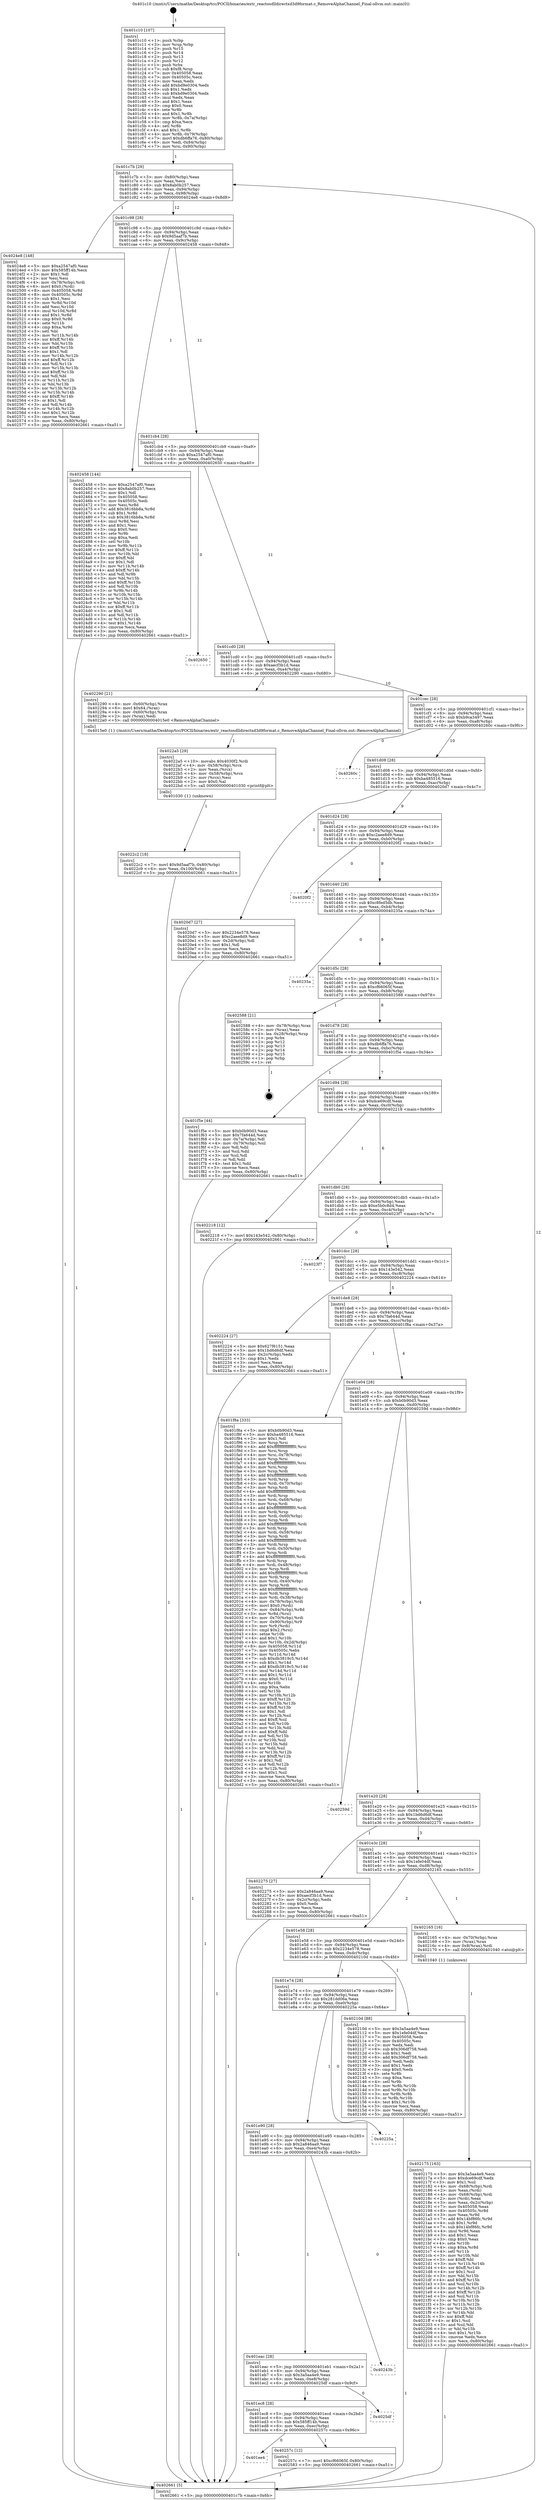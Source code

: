 digraph "0x401c10" {
  label = "0x401c10 (/mnt/c/Users/mathe/Desktop/tcc/POCII/binaries/extr_reactosdlldirectxd3d9format.c_RemoveAlphaChannel_Final-ollvm.out::main(0))"
  labelloc = "t"
  node[shape=record]

  Entry [label="",width=0.3,height=0.3,shape=circle,fillcolor=black,style=filled]
  "0x401c7b" [label="{
     0x401c7b [29]\l
     | [instrs]\l
     &nbsp;&nbsp;0x401c7b \<+3\>: mov -0x80(%rbp),%eax\l
     &nbsp;&nbsp;0x401c7e \<+2\>: mov %eax,%ecx\l
     &nbsp;&nbsp;0x401c80 \<+6\>: sub $0x8ab0b257,%ecx\l
     &nbsp;&nbsp;0x401c86 \<+6\>: mov %eax,-0x94(%rbp)\l
     &nbsp;&nbsp;0x401c8c \<+6\>: mov %ecx,-0x98(%rbp)\l
     &nbsp;&nbsp;0x401c92 \<+6\>: je 00000000004024e8 \<main+0x8d8\>\l
  }"]
  "0x4024e8" [label="{
     0x4024e8 [148]\l
     | [instrs]\l
     &nbsp;&nbsp;0x4024e8 \<+5\>: mov $0xa2547af0,%eax\l
     &nbsp;&nbsp;0x4024ed \<+5\>: mov $0x585ff14b,%ecx\l
     &nbsp;&nbsp;0x4024f2 \<+2\>: mov $0x1,%dl\l
     &nbsp;&nbsp;0x4024f4 \<+2\>: xor %esi,%esi\l
     &nbsp;&nbsp;0x4024f6 \<+4\>: mov -0x78(%rbp),%rdi\l
     &nbsp;&nbsp;0x4024fa \<+6\>: movl $0x0,(%rdi)\l
     &nbsp;&nbsp;0x402500 \<+8\>: mov 0x405058,%r8d\l
     &nbsp;&nbsp;0x402508 \<+8\>: mov 0x40505c,%r9d\l
     &nbsp;&nbsp;0x402510 \<+3\>: sub $0x1,%esi\l
     &nbsp;&nbsp;0x402513 \<+3\>: mov %r8d,%r10d\l
     &nbsp;&nbsp;0x402516 \<+3\>: add %esi,%r10d\l
     &nbsp;&nbsp;0x402519 \<+4\>: imul %r10d,%r8d\l
     &nbsp;&nbsp;0x40251d \<+4\>: and $0x1,%r8d\l
     &nbsp;&nbsp;0x402521 \<+4\>: cmp $0x0,%r8d\l
     &nbsp;&nbsp;0x402525 \<+4\>: sete %r11b\l
     &nbsp;&nbsp;0x402529 \<+4\>: cmp $0xa,%r9d\l
     &nbsp;&nbsp;0x40252d \<+3\>: setl %bl\l
     &nbsp;&nbsp;0x402530 \<+3\>: mov %r11b,%r14b\l
     &nbsp;&nbsp;0x402533 \<+4\>: xor $0xff,%r14b\l
     &nbsp;&nbsp;0x402537 \<+3\>: mov %bl,%r15b\l
     &nbsp;&nbsp;0x40253a \<+4\>: xor $0xff,%r15b\l
     &nbsp;&nbsp;0x40253e \<+3\>: xor $0x1,%dl\l
     &nbsp;&nbsp;0x402541 \<+3\>: mov %r14b,%r12b\l
     &nbsp;&nbsp;0x402544 \<+4\>: and $0xff,%r12b\l
     &nbsp;&nbsp;0x402548 \<+3\>: and %dl,%r11b\l
     &nbsp;&nbsp;0x40254b \<+3\>: mov %r15b,%r13b\l
     &nbsp;&nbsp;0x40254e \<+4\>: and $0xff,%r13b\l
     &nbsp;&nbsp;0x402552 \<+2\>: and %dl,%bl\l
     &nbsp;&nbsp;0x402554 \<+3\>: or %r11b,%r12b\l
     &nbsp;&nbsp;0x402557 \<+3\>: or %bl,%r13b\l
     &nbsp;&nbsp;0x40255a \<+3\>: xor %r13b,%r12b\l
     &nbsp;&nbsp;0x40255d \<+3\>: or %r15b,%r14b\l
     &nbsp;&nbsp;0x402560 \<+4\>: xor $0xff,%r14b\l
     &nbsp;&nbsp;0x402564 \<+3\>: or $0x1,%dl\l
     &nbsp;&nbsp;0x402567 \<+3\>: and %dl,%r14b\l
     &nbsp;&nbsp;0x40256a \<+3\>: or %r14b,%r12b\l
     &nbsp;&nbsp;0x40256d \<+4\>: test $0x1,%r12b\l
     &nbsp;&nbsp;0x402571 \<+3\>: cmovne %ecx,%eax\l
     &nbsp;&nbsp;0x402574 \<+3\>: mov %eax,-0x80(%rbp)\l
     &nbsp;&nbsp;0x402577 \<+5\>: jmp 0000000000402661 \<main+0xa51\>\l
  }"]
  "0x401c98" [label="{
     0x401c98 [28]\l
     | [instrs]\l
     &nbsp;&nbsp;0x401c98 \<+5\>: jmp 0000000000401c9d \<main+0x8d\>\l
     &nbsp;&nbsp;0x401c9d \<+6\>: mov -0x94(%rbp),%eax\l
     &nbsp;&nbsp;0x401ca3 \<+5\>: sub $0x9d5aaf7b,%eax\l
     &nbsp;&nbsp;0x401ca8 \<+6\>: mov %eax,-0x9c(%rbp)\l
     &nbsp;&nbsp;0x401cae \<+6\>: je 0000000000402458 \<main+0x848\>\l
  }"]
  Exit [label="",width=0.3,height=0.3,shape=circle,fillcolor=black,style=filled,peripheries=2]
  "0x402458" [label="{
     0x402458 [144]\l
     | [instrs]\l
     &nbsp;&nbsp;0x402458 \<+5\>: mov $0xa2547af0,%eax\l
     &nbsp;&nbsp;0x40245d \<+5\>: mov $0x8ab0b257,%ecx\l
     &nbsp;&nbsp;0x402462 \<+2\>: mov $0x1,%dl\l
     &nbsp;&nbsp;0x402464 \<+7\>: mov 0x405058,%esi\l
     &nbsp;&nbsp;0x40246b \<+7\>: mov 0x40505c,%edi\l
     &nbsp;&nbsp;0x402472 \<+3\>: mov %esi,%r8d\l
     &nbsp;&nbsp;0x402475 \<+7\>: add $0x3816bb8a,%r8d\l
     &nbsp;&nbsp;0x40247c \<+4\>: sub $0x1,%r8d\l
     &nbsp;&nbsp;0x402480 \<+7\>: sub $0x3816bb8a,%r8d\l
     &nbsp;&nbsp;0x402487 \<+4\>: imul %r8d,%esi\l
     &nbsp;&nbsp;0x40248b \<+3\>: and $0x1,%esi\l
     &nbsp;&nbsp;0x40248e \<+3\>: cmp $0x0,%esi\l
     &nbsp;&nbsp;0x402491 \<+4\>: sete %r9b\l
     &nbsp;&nbsp;0x402495 \<+3\>: cmp $0xa,%edi\l
     &nbsp;&nbsp;0x402498 \<+4\>: setl %r10b\l
     &nbsp;&nbsp;0x40249c \<+3\>: mov %r9b,%r11b\l
     &nbsp;&nbsp;0x40249f \<+4\>: xor $0xff,%r11b\l
     &nbsp;&nbsp;0x4024a3 \<+3\>: mov %r10b,%bl\l
     &nbsp;&nbsp;0x4024a6 \<+3\>: xor $0xff,%bl\l
     &nbsp;&nbsp;0x4024a9 \<+3\>: xor $0x1,%dl\l
     &nbsp;&nbsp;0x4024ac \<+3\>: mov %r11b,%r14b\l
     &nbsp;&nbsp;0x4024af \<+4\>: and $0xff,%r14b\l
     &nbsp;&nbsp;0x4024b3 \<+3\>: and %dl,%r9b\l
     &nbsp;&nbsp;0x4024b6 \<+3\>: mov %bl,%r15b\l
     &nbsp;&nbsp;0x4024b9 \<+4\>: and $0xff,%r15b\l
     &nbsp;&nbsp;0x4024bd \<+3\>: and %dl,%r10b\l
     &nbsp;&nbsp;0x4024c0 \<+3\>: or %r9b,%r14b\l
     &nbsp;&nbsp;0x4024c3 \<+3\>: or %r10b,%r15b\l
     &nbsp;&nbsp;0x4024c6 \<+3\>: xor %r15b,%r14b\l
     &nbsp;&nbsp;0x4024c9 \<+3\>: or %bl,%r11b\l
     &nbsp;&nbsp;0x4024cc \<+4\>: xor $0xff,%r11b\l
     &nbsp;&nbsp;0x4024d0 \<+3\>: or $0x1,%dl\l
     &nbsp;&nbsp;0x4024d3 \<+3\>: and %dl,%r11b\l
     &nbsp;&nbsp;0x4024d6 \<+3\>: or %r11b,%r14b\l
     &nbsp;&nbsp;0x4024d9 \<+4\>: test $0x1,%r14b\l
     &nbsp;&nbsp;0x4024dd \<+3\>: cmovne %ecx,%eax\l
     &nbsp;&nbsp;0x4024e0 \<+3\>: mov %eax,-0x80(%rbp)\l
     &nbsp;&nbsp;0x4024e3 \<+5\>: jmp 0000000000402661 \<main+0xa51\>\l
  }"]
  "0x401cb4" [label="{
     0x401cb4 [28]\l
     | [instrs]\l
     &nbsp;&nbsp;0x401cb4 \<+5\>: jmp 0000000000401cb9 \<main+0xa9\>\l
     &nbsp;&nbsp;0x401cb9 \<+6\>: mov -0x94(%rbp),%eax\l
     &nbsp;&nbsp;0x401cbf \<+5\>: sub $0xa2547af0,%eax\l
     &nbsp;&nbsp;0x401cc4 \<+6\>: mov %eax,-0xa0(%rbp)\l
     &nbsp;&nbsp;0x401cca \<+6\>: je 0000000000402650 \<main+0xa40\>\l
  }"]
  "0x401ee4" [label="{
     0x401ee4\l
  }", style=dashed]
  "0x402650" [label="{
     0x402650\l
  }", style=dashed]
  "0x401cd0" [label="{
     0x401cd0 [28]\l
     | [instrs]\l
     &nbsp;&nbsp;0x401cd0 \<+5\>: jmp 0000000000401cd5 \<main+0xc5\>\l
     &nbsp;&nbsp;0x401cd5 \<+6\>: mov -0x94(%rbp),%eax\l
     &nbsp;&nbsp;0x401cdb \<+5\>: sub $0xaecf3b1d,%eax\l
     &nbsp;&nbsp;0x401ce0 \<+6\>: mov %eax,-0xa4(%rbp)\l
     &nbsp;&nbsp;0x401ce6 \<+6\>: je 0000000000402290 \<main+0x680\>\l
  }"]
  "0x40257c" [label="{
     0x40257c [12]\l
     | [instrs]\l
     &nbsp;&nbsp;0x40257c \<+7\>: movl $0xcf66065f,-0x80(%rbp)\l
     &nbsp;&nbsp;0x402583 \<+5\>: jmp 0000000000402661 \<main+0xa51\>\l
  }"]
  "0x402290" [label="{
     0x402290 [21]\l
     | [instrs]\l
     &nbsp;&nbsp;0x402290 \<+4\>: mov -0x60(%rbp),%rax\l
     &nbsp;&nbsp;0x402294 \<+6\>: movl $0x64,(%rax)\l
     &nbsp;&nbsp;0x40229a \<+4\>: mov -0x60(%rbp),%rax\l
     &nbsp;&nbsp;0x40229e \<+2\>: mov (%rax),%edi\l
     &nbsp;&nbsp;0x4022a0 \<+5\>: call 00000000004015e0 \<RemoveAlphaChannel\>\l
     | [calls]\l
     &nbsp;&nbsp;0x4015e0 \{1\} (/mnt/c/Users/mathe/Desktop/tcc/POCII/binaries/extr_reactosdlldirectxd3d9format.c_RemoveAlphaChannel_Final-ollvm.out::RemoveAlphaChannel)\l
  }"]
  "0x401cec" [label="{
     0x401cec [28]\l
     | [instrs]\l
     &nbsp;&nbsp;0x401cec \<+5\>: jmp 0000000000401cf1 \<main+0xe1\>\l
     &nbsp;&nbsp;0x401cf1 \<+6\>: mov -0x94(%rbp),%eax\l
     &nbsp;&nbsp;0x401cf7 \<+5\>: sub $0xb9ca3497,%eax\l
     &nbsp;&nbsp;0x401cfc \<+6\>: mov %eax,-0xa8(%rbp)\l
     &nbsp;&nbsp;0x401d02 \<+6\>: je 000000000040260c \<main+0x9fc\>\l
  }"]
  "0x401ec8" [label="{
     0x401ec8 [28]\l
     | [instrs]\l
     &nbsp;&nbsp;0x401ec8 \<+5\>: jmp 0000000000401ecd \<main+0x2bd\>\l
     &nbsp;&nbsp;0x401ecd \<+6\>: mov -0x94(%rbp),%eax\l
     &nbsp;&nbsp;0x401ed3 \<+5\>: sub $0x585ff14b,%eax\l
     &nbsp;&nbsp;0x401ed8 \<+6\>: mov %eax,-0xec(%rbp)\l
     &nbsp;&nbsp;0x401ede \<+6\>: je 000000000040257c \<main+0x96c\>\l
  }"]
  "0x40260c" [label="{
     0x40260c\l
  }", style=dashed]
  "0x401d08" [label="{
     0x401d08 [28]\l
     | [instrs]\l
     &nbsp;&nbsp;0x401d08 \<+5\>: jmp 0000000000401d0d \<main+0xfd\>\l
     &nbsp;&nbsp;0x401d0d \<+6\>: mov -0x94(%rbp),%eax\l
     &nbsp;&nbsp;0x401d13 \<+5\>: sub $0xba485516,%eax\l
     &nbsp;&nbsp;0x401d18 \<+6\>: mov %eax,-0xac(%rbp)\l
     &nbsp;&nbsp;0x401d1e \<+6\>: je 00000000004020d7 \<main+0x4c7\>\l
  }"]
  "0x4025df" [label="{
     0x4025df\l
  }", style=dashed]
  "0x4020d7" [label="{
     0x4020d7 [27]\l
     | [instrs]\l
     &nbsp;&nbsp;0x4020d7 \<+5\>: mov $0x2234e578,%eax\l
     &nbsp;&nbsp;0x4020dc \<+5\>: mov $0xc2aee8d9,%ecx\l
     &nbsp;&nbsp;0x4020e1 \<+3\>: mov -0x2d(%rbp),%dl\l
     &nbsp;&nbsp;0x4020e4 \<+3\>: test $0x1,%dl\l
     &nbsp;&nbsp;0x4020e7 \<+3\>: cmovne %ecx,%eax\l
     &nbsp;&nbsp;0x4020ea \<+3\>: mov %eax,-0x80(%rbp)\l
     &nbsp;&nbsp;0x4020ed \<+5\>: jmp 0000000000402661 \<main+0xa51\>\l
  }"]
  "0x401d24" [label="{
     0x401d24 [28]\l
     | [instrs]\l
     &nbsp;&nbsp;0x401d24 \<+5\>: jmp 0000000000401d29 \<main+0x119\>\l
     &nbsp;&nbsp;0x401d29 \<+6\>: mov -0x94(%rbp),%eax\l
     &nbsp;&nbsp;0x401d2f \<+5\>: sub $0xc2aee8d9,%eax\l
     &nbsp;&nbsp;0x401d34 \<+6\>: mov %eax,-0xb0(%rbp)\l
     &nbsp;&nbsp;0x401d3a \<+6\>: je 00000000004020f2 \<main+0x4e2\>\l
  }"]
  "0x401eac" [label="{
     0x401eac [28]\l
     | [instrs]\l
     &nbsp;&nbsp;0x401eac \<+5\>: jmp 0000000000401eb1 \<main+0x2a1\>\l
     &nbsp;&nbsp;0x401eb1 \<+6\>: mov -0x94(%rbp),%eax\l
     &nbsp;&nbsp;0x401eb7 \<+5\>: sub $0x3a5aa4e9,%eax\l
     &nbsp;&nbsp;0x401ebc \<+6\>: mov %eax,-0xe8(%rbp)\l
     &nbsp;&nbsp;0x401ec2 \<+6\>: je 00000000004025df \<main+0x9cf\>\l
  }"]
  "0x4020f2" [label="{
     0x4020f2\l
  }", style=dashed]
  "0x401d40" [label="{
     0x401d40 [28]\l
     | [instrs]\l
     &nbsp;&nbsp;0x401d40 \<+5\>: jmp 0000000000401d45 \<main+0x135\>\l
     &nbsp;&nbsp;0x401d45 \<+6\>: mov -0x94(%rbp),%eax\l
     &nbsp;&nbsp;0x401d4b \<+5\>: sub $0xc8fed5db,%eax\l
     &nbsp;&nbsp;0x401d50 \<+6\>: mov %eax,-0xb4(%rbp)\l
     &nbsp;&nbsp;0x401d56 \<+6\>: je 000000000040235a \<main+0x74a\>\l
  }"]
  "0x40243b" [label="{
     0x40243b\l
  }", style=dashed]
  "0x40235a" [label="{
     0x40235a\l
  }", style=dashed]
  "0x401d5c" [label="{
     0x401d5c [28]\l
     | [instrs]\l
     &nbsp;&nbsp;0x401d5c \<+5\>: jmp 0000000000401d61 \<main+0x151\>\l
     &nbsp;&nbsp;0x401d61 \<+6\>: mov -0x94(%rbp),%eax\l
     &nbsp;&nbsp;0x401d67 \<+5\>: sub $0xcf66065f,%eax\l
     &nbsp;&nbsp;0x401d6c \<+6\>: mov %eax,-0xb8(%rbp)\l
     &nbsp;&nbsp;0x401d72 \<+6\>: je 0000000000402588 \<main+0x978\>\l
  }"]
  "0x401e90" [label="{
     0x401e90 [28]\l
     | [instrs]\l
     &nbsp;&nbsp;0x401e90 \<+5\>: jmp 0000000000401e95 \<main+0x285\>\l
     &nbsp;&nbsp;0x401e95 \<+6\>: mov -0x94(%rbp),%eax\l
     &nbsp;&nbsp;0x401e9b \<+5\>: sub $0x2a846aa9,%eax\l
     &nbsp;&nbsp;0x401ea0 \<+6\>: mov %eax,-0xe4(%rbp)\l
     &nbsp;&nbsp;0x401ea6 \<+6\>: je 000000000040243b \<main+0x82b\>\l
  }"]
  "0x402588" [label="{
     0x402588 [21]\l
     | [instrs]\l
     &nbsp;&nbsp;0x402588 \<+4\>: mov -0x78(%rbp),%rax\l
     &nbsp;&nbsp;0x40258c \<+2\>: mov (%rax),%eax\l
     &nbsp;&nbsp;0x40258e \<+4\>: lea -0x28(%rbp),%rsp\l
     &nbsp;&nbsp;0x402592 \<+1\>: pop %rbx\l
     &nbsp;&nbsp;0x402593 \<+2\>: pop %r12\l
     &nbsp;&nbsp;0x402595 \<+2\>: pop %r13\l
     &nbsp;&nbsp;0x402597 \<+2\>: pop %r14\l
     &nbsp;&nbsp;0x402599 \<+2\>: pop %r15\l
     &nbsp;&nbsp;0x40259b \<+1\>: pop %rbp\l
     &nbsp;&nbsp;0x40259c \<+1\>: ret\l
  }"]
  "0x401d78" [label="{
     0x401d78 [28]\l
     | [instrs]\l
     &nbsp;&nbsp;0x401d78 \<+5\>: jmp 0000000000401d7d \<main+0x16d\>\l
     &nbsp;&nbsp;0x401d7d \<+6\>: mov -0x94(%rbp),%eax\l
     &nbsp;&nbsp;0x401d83 \<+5\>: sub $0xdb6ffa76,%eax\l
     &nbsp;&nbsp;0x401d88 \<+6\>: mov %eax,-0xbc(%rbp)\l
     &nbsp;&nbsp;0x401d8e \<+6\>: je 0000000000401f5e \<main+0x34e\>\l
  }"]
  "0x40225a" [label="{
     0x40225a\l
  }", style=dashed]
  "0x401f5e" [label="{
     0x401f5e [44]\l
     | [instrs]\l
     &nbsp;&nbsp;0x401f5e \<+5\>: mov $0xb0b90d3,%eax\l
     &nbsp;&nbsp;0x401f63 \<+5\>: mov $0x7fa644d,%ecx\l
     &nbsp;&nbsp;0x401f68 \<+3\>: mov -0x7a(%rbp),%dl\l
     &nbsp;&nbsp;0x401f6b \<+4\>: mov -0x79(%rbp),%sil\l
     &nbsp;&nbsp;0x401f6f \<+3\>: mov %dl,%dil\l
     &nbsp;&nbsp;0x401f72 \<+3\>: and %sil,%dil\l
     &nbsp;&nbsp;0x401f75 \<+3\>: xor %sil,%dl\l
     &nbsp;&nbsp;0x401f78 \<+3\>: or %dl,%dil\l
     &nbsp;&nbsp;0x401f7b \<+4\>: test $0x1,%dil\l
     &nbsp;&nbsp;0x401f7f \<+3\>: cmovne %ecx,%eax\l
     &nbsp;&nbsp;0x401f82 \<+3\>: mov %eax,-0x80(%rbp)\l
     &nbsp;&nbsp;0x401f85 \<+5\>: jmp 0000000000402661 \<main+0xa51\>\l
  }"]
  "0x401d94" [label="{
     0x401d94 [28]\l
     | [instrs]\l
     &nbsp;&nbsp;0x401d94 \<+5\>: jmp 0000000000401d99 \<main+0x189\>\l
     &nbsp;&nbsp;0x401d99 \<+6\>: mov -0x94(%rbp),%eax\l
     &nbsp;&nbsp;0x401d9f \<+5\>: sub $0xdce69cdf,%eax\l
     &nbsp;&nbsp;0x401da4 \<+6\>: mov %eax,-0xc0(%rbp)\l
     &nbsp;&nbsp;0x401daa \<+6\>: je 0000000000402218 \<main+0x608\>\l
  }"]
  "0x402661" [label="{
     0x402661 [5]\l
     | [instrs]\l
     &nbsp;&nbsp;0x402661 \<+5\>: jmp 0000000000401c7b \<main+0x6b\>\l
  }"]
  "0x401c10" [label="{
     0x401c10 [107]\l
     | [instrs]\l
     &nbsp;&nbsp;0x401c10 \<+1\>: push %rbp\l
     &nbsp;&nbsp;0x401c11 \<+3\>: mov %rsp,%rbp\l
     &nbsp;&nbsp;0x401c14 \<+2\>: push %r15\l
     &nbsp;&nbsp;0x401c16 \<+2\>: push %r14\l
     &nbsp;&nbsp;0x401c18 \<+2\>: push %r13\l
     &nbsp;&nbsp;0x401c1a \<+2\>: push %r12\l
     &nbsp;&nbsp;0x401c1c \<+1\>: push %rbx\l
     &nbsp;&nbsp;0x401c1d \<+7\>: sub $0xf8,%rsp\l
     &nbsp;&nbsp;0x401c24 \<+7\>: mov 0x405058,%eax\l
     &nbsp;&nbsp;0x401c2b \<+7\>: mov 0x40505c,%ecx\l
     &nbsp;&nbsp;0x401c32 \<+2\>: mov %eax,%edx\l
     &nbsp;&nbsp;0x401c34 \<+6\>: add $0xbd9e0304,%edx\l
     &nbsp;&nbsp;0x401c3a \<+3\>: sub $0x1,%edx\l
     &nbsp;&nbsp;0x401c3d \<+6\>: sub $0xbd9e0304,%edx\l
     &nbsp;&nbsp;0x401c43 \<+3\>: imul %edx,%eax\l
     &nbsp;&nbsp;0x401c46 \<+3\>: and $0x1,%eax\l
     &nbsp;&nbsp;0x401c49 \<+3\>: cmp $0x0,%eax\l
     &nbsp;&nbsp;0x401c4c \<+4\>: sete %r8b\l
     &nbsp;&nbsp;0x401c50 \<+4\>: and $0x1,%r8b\l
     &nbsp;&nbsp;0x401c54 \<+4\>: mov %r8b,-0x7a(%rbp)\l
     &nbsp;&nbsp;0x401c58 \<+3\>: cmp $0xa,%ecx\l
     &nbsp;&nbsp;0x401c5b \<+4\>: setl %r8b\l
     &nbsp;&nbsp;0x401c5f \<+4\>: and $0x1,%r8b\l
     &nbsp;&nbsp;0x401c63 \<+4\>: mov %r8b,-0x79(%rbp)\l
     &nbsp;&nbsp;0x401c67 \<+7\>: movl $0xdb6ffa76,-0x80(%rbp)\l
     &nbsp;&nbsp;0x401c6e \<+6\>: mov %edi,-0x84(%rbp)\l
     &nbsp;&nbsp;0x401c74 \<+7\>: mov %rsi,-0x90(%rbp)\l
  }"]
  "0x4022c2" [label="{
     0x4022c2 [18]\l
     | [instrs]\l
     &nbsp;&nbsp;0x4022c2 \<+7\>: movl $0x9d5aaf7b,-0x80(%rbp)\l
     &nbsp;&nbsp;0x4022c9 \<+6\>: mov %eax,-0x100(%rbp)\l
     &nbsp;&nbsp;0x4022cf \<+5\>: jmp 0000000000402661 \<main+0xa51\>\l
  }"]
  "0x402218" [label="{
     0x402218 [12]\l
     | [instrs]\l
     &nbsp;&nbsp;0x402218 \<+7\>: movl $0x143e542,-0x80(%rbp)\l
     &nbsp;&nbsp;0x40221f \<+5\>: jmp 0000000000402661 \<main+0xa51\>\l
  }"]
  "0x401db0" [label="{
     0x401db0 [28]\l
     | [instrs]\l
     &nbsp;&nbsp;0x401db0 \<+5\>: jmp 0000000000401db5 \<main+0x1a5\>\l
     &nbsp;&nbsp;0x401db5 \<+6\>: mov -0x94(%rbp),%eax\l
     &nbsp;&nbsp;0x401dbb \<+5\>: sub $0xe5b0c8d4,%eax\l
     &nbsp;&nbsp;0x401dc0 \<+6\>: mov %eax,-0xc4(%rbp)\l
     &nbsp;&nbsp;0x401dc6 \<+6\>: je 00000000004023f7 \<main+0x7e7\>\l
  }"]
  "0x4022a5" [label="{
     0x4022a5 [29]\l
     | [instrs]\l
     &nbsp;&nbsp;0x4022a5 \<+10\>: movabs $0x4030f2,%rdi\l
     &nbsp;&nbsp;0x4022af \<+4\>: mov -0x58(%rbp),%rcx\l
     &nbsp;&nbsp;0x4022b3 \<+2\>: mov %eax,(%rcx)\l
     &nbsp;&nbsp;0x4022b5 \<+4\>: mov -0x58(%rbp),%rcx\l
     &nbsp;&nbsp;0x4022b9 \<+2\>: mov (%rcx),%esi\l
     &nbsp;&nbsp;0x4022bb \<+2\>: mov $0x0,%al\l
     &nbsp;&nbsp;0x4022bd \<+5\>: call 0000000000401030 \<printf@plt\>\l
     | [calls]\l
     &nbsp;&nbsp;0x401030 \{1\} (unknown)\l
  }"]
  "0x4023f7" [label="{
     0x4023f7\l
  }", style=dashed]
  "0x401dcc" [label="{
     0x401dcc [28]\l
     | [instrs]\l
     &nbsp;&nbsp;0x401dcc \<+5\>: jmp 0000000000401dd1 \<main+0x1c1\>\l
     &nbsp;&nbsp;0x401dd1 \<+6\>: mov -0x94(%rbp),%eax\l
     &nbsp;&nbsp;0x401dd7 \<+5\>: sub $0x143e542,%eax\l
     &nbsp;&nbsp;0x401ddc \<+6\>: mov %eax,-0xc8(%rbp)\l
     &nbsp;&nbsp;0x401de2 \<+6\>: je 0000000000402224 \<main+0x614\>\l
  }"]
  "0x402175" [label="{
     0x402175 [163]\l
     | [instrs]\l
     &nbsp;&nbsp;0x402175 \<+5\>: mov $0x3a5aa4e9,%ecx\l
     &nbsp;&nbsp;0x40217a \<+5\>: mov $0xdce69cdf,%edx\l
     &nbsp;&nbsp;0x40217f \<+3\>: mov $0x1,%sil\l
     &nbsp;&nbsp;0x402182 \<+4\>: mov -0x68(%rbp),%rdi\l
     &nbsp;&nbsp;0x402186 \<+2\>: mov %eax,(%rdi)\l
     &nbsp;&nbsp;0x402188 \<+4\>: mov -0x68(%rbp),%rdi\l
     &nbsp;&nbsp;0x40218c \<+2\>: mov (%rdi),%eax\l
     &nbsp;&nbsp;0x40218e \<+3\>: mov %eax,-0x2c(%rbp)\l
     &nbsp;&nbsp;0x402191 \<+7\>: mov 0x405058,%eax\l
     &nbsp;&nbsp;0x402198 \<+8\>: mov 0x40505c,%r8d\l
     &nbsp;&nbsp;0x4021a0 \<+3\>: mov %eax,%r9d\l
     &nbsp;&nbsp;0x4021a3 \<+7\>: add $0x14bf86fc,%r9d\l
     &nbsp;&nbsp;0x4021aa \<+4\>: sub $0x1,%r9d\l
     &nbsp;&nbsp;0x4021ae \<+7\>: sub $0x14bf86fc,%r9d\l
     &nbsp;&nbsp;0x4021b5 \<+4\>: imul %r9d,%eax\l
     &nbsp;&nbsp;0x4021b9 \<+3\>: and $0x1,%eax\l
     &nbsp;&nbsp;0x4021bc \<+3\>: cmp $0x0,%eax\l
     &nbsp;&nbsp;0x4021bf \<+4\>: sete %r10b\l
     &nbsp;&nbsp;0x4021c3 \<+4\>: cmp $0xa,%r8d\l
     &nbsp;&nbsp;0x4021c7 \<+4\>: setl %r11b\l
     &nbsp;&nbsp;0x4021cb \<+3\>: mov %r10b,%bl\l
     &nbsp;&nbsp;0x4021ce \<+3\>: xor $0xff,%bl\l
     &nbsp;&nbsp;0x4021d1 \<+3\>: mov %r11b,%r14b\l
     &nbsp;&nbsp;0x4021d4 \<+4\>: xor $0xff,%r14b\l
     &nbsp;&nbsp;0x4021d8 \<+4\>: xor $0x1,%sil\l
     &nbsp;&nbsp;0x4021dc \<+3\>: mov %bl,%r15b\l
     &nbsp;&nbsp;0x4021df \<+4\>: and $0xff,%r15b\l
     &nbsp;&nbsp;0x4021e3 \<+3\>: and %sil,%r10b\l
     &nbsp;&nbsp;0x4021e6 \<+3\>: mov %r14b,%r12b\l
     &nbsp;&nbsp;0x4021e9 \<+4\>: and $0xff,%r12b\l
     &nbsp;&nbsp;0x4021ed \<+3\>: and %sil,%r11b\l
     &nbsp;&nbsp;0x4021f0 \<+3\>: or %r10b,%r15b\l
     &nbsp;&nbsp;0x4021f3 \<+3\>: or %r11b,%r12b\l
     &nbsp;&nbsp;0x4021f6 \<+3\>: xor %r12b,%r15b\l
     &nbsp;&nbsp;0x4021f9 \<+3\>: or %r14b,%bl\l
     &nbsp;&nbsp;0x4021fc \<+3\>: xor $0xff,%bl\l
     &nbsp;&nbsp;0x4021ff \<+4\>: or $0x1,%sil\l
     &nbsp;&nbsp;0x402203 \<+3\>: and %sil,%bl\l
     &nbsp;&nbsp;0x402206 \<+3\>: or %bl,%r15b\l
     &nbsp;&nbsp;0x402209 \<+4\>: test $0x1,%r15b\l
     &nbsp;&nbsp;0x40220d \<+3\>: cmovne %edx,%ecx\l
     &nbsp;&nbsp;0x402210 \<+3\>: mov %ecx,-0x80(%rbp)\l
     &nbsp;&nbsp;0x402213 \<+5\>: jmp 0000000000402661 \<main+0xa51\>\l
  }"]
  "0x402224" [label="{
     0x402224 [27]\l
     | [instrs]\l
     &nbsp;&nbsp;0x402224 \<+5\>: mov $0x627f6151,%eax\l
     &nbsp;&nbsp;0x402229 \<+5\>: mov $0x1bd6d6df,%ecx\l
     &nbsp;&nbsp;0x40222e \<+3\>: mov -0x2c(%rbp),%edx\l
     &nbsp;&nbsp;0x402231 \<+3\>: cmp $0x1,%edx\l
     &nbsp;&nbsp;0x402234 \<+3\>: cmovl %ecx,%eax\l
     &nbsp;&nbsp;0x402237 \<+3\>: mov %eax,-0x80(%rbp)\l
     &nbsp;&nbsp;0x40223a \<+5\>: jmp 0000000000402661 \<main+0xa51\>\l
  }"]
  "0x401de8" [label="{
     0x401de8 [28]\l
     | [instrs]\l
     &nbsp;&nbsp;0x401de8 \<+5\>: jmp 0000000000401ded \<main+0x1dd\>\l
     &nbsp;&nbsp;0x401ded \<+6\>: mov -0x94(%rbp),%eax\l
     &nbsp;&nbsp;0x401df3 \<+5\>: sub $0x7fa644d,%eax\l
     &nbsp;&nbsp;0x401df8 \<+6\>: mov %eax,-0xcc(%rbp)\l
     &nbsp;&nbsp;0x401dfe \<+6\>: je 0000000000401f8a \<main+0x37a\>\l
  }"]
  "0x401e74" [label="{
     0x401e74 [28]\l
     | [instrs]\l
     &nbsp;&nbsp;0x401e74 \<+5\>: jmp 0000000000401e79 \<main+0x269\>\l
     &nbsp;&nbsp;0x401e79 \<+6\>: mov -0x94(%rbp),%eax\l
     &nbsp;&nbsp;0x401e7f \<+5\>: sub $0x281dd06a,%eax\l
     &nbsp;&nbsp;0x401e84 \<+6\>: mov %eax,-0xe0(%rbp)\l
     &nbsp;&nbsp;0x401e8a \<+6\>: je 000000000040225a \<main+0x64a\>\l
  }"]
  "0x401f8a" [label="{
     0x401f8a [333]\l
     | [instrs]\l
     &nbsp;&nbsp;0x401f8a \<+5\>: mov $0xb0b90d3,%eax\l
     &nbsp;&nbsp;0x401f8f \<+5\>: mov $0xba485516,%ecx\l
     &nbsp;&nbsp;0x401f94 \<+2\>: mov $0x1,%dl\l
     &nbsp;&nbsp;0x401f96 \<+3\>: mov %rsp,%rsi\l
     &nbsp;&nbsp;0x401f99 \<+4\>: add $0xfffffffffffffff0,%rsi\l
     &nbsp;&nbsp;0x401f9d \<+3\>: mov %rsi,%rsp\l
     &nbsp;&nbsp;0x401fa0 \<+4\>: mov %rsi,-0x78(%rbp)\l
     &nbsp;&nbsp;0x401fa4 \<+3\>: mov %rsp,%rsi\l
     &nbsp;&nbsp;0x401fa7 \<+4\>: add $0xfffffffffffffff0,%rsi\l
     &nbsp;&nbsp;0x401fab \<+3\>: mov %rsi,%rsp\l
     &nbsp;&nbsp;0x401fae \<+3\>: mov %rsp,%rdi\l
     &nbsp;&nbsp;0x401fb1 \<+4\>: add $0xfffffffffffffff0,%rdi\l
     &nbsp;&nbsp;0x401fb5 \<+3\>: mov %rdi,%rsp\l
     &nbsp;&nbsp;0x401fb8 \<+4\>: mov %rdi,-0x70(%rbp)\l
     &nbsp;&nbsp;0x401fbc \<+3\>: mov %rsp,%rdi\l
     &nbsp;&nbsp;0x401fbf \<+4\>: add $0xfffffffffffffff0,%rdi\l
     &nbsp;&nbsp;0x401fc3 \<+3\>: mov %rdi,%rsp\l
     &nbsp;&nbsp;0x401fc6 \<+4\>: mov %rdi,-0x68(%rbp)\l
     &nbsp;&nbsp;0x401fca \<+3\>: mov %rsp,%rdi\l
     &nbsp;&nbsp;0x401fcd \<+4\>: add $0xfffffffffffffff0,%rdi\l
     &nbsp;&nbsp;0x401fd1 \<+3\>: mov %rdi,%rsp\l
     &nbsp;&nbsp;0x401fd4 \<+4\>: mov %rdi,-0x60(%rbp)\l
     &nbsp;&nbsp;0x401fd8 \<+3\>: mov %rsp,%rdi\l
     &nbsp;&nbsp;0x401fdb \<+4\>: add $0xfffffffffffffff0,%rdi\l
     &nbsp;&nbsp;0x401fdf \<+3\>: mov %rdi,%rsp\l
     &nbsp;&nbsp;0x401fe2 \<+4\>: mov %rdi,-0x58(%rbp)\l
     &nbsp;&nbsp;0x401fe6 \<+3\>: mov %rsp,%rdi\l
     &nbsp;&nbsp;0x401fe9 \<+4\>: add $0xfffffffffffffff0,%rdi\l
     &nbsp;&nbsp;0x401fed \<+3\>: mov %rdi,%rsp\l
     &nbsp;&nbsp;0x401ff0 \<+4\>: mov %rdi,-0x50(%rbp)\l
     &nbsp;&nbsp;0x401ff4 \<+3\>: mov %rsp,%rdi\l
     &nbsp;&nbsp;0x401ff7 \<+4\>: add $0xfffffffffffffff0,%rdi\l
     &nbsp;&nbsp;0x401ffb \<+3\>: mov %rdi,%rsp\l
     &nbsp;&nbsp;0x401ffe \<+4\>: mov %rdi,-0x48(%rbp)\l
     &nbsp;&nbsp;0x402002 \<+3\>: mov %rsp,%rdi\l
     &nbsp;&nbsp;0x402005 \<+4\>: add $0xfffffffffffffff0,%rdi\l
     &nbsp;&nbsp;0x402009 \<+3\>: mov %rdi,%rsp\l
     &nbsp;&nbsp;0x40200c \<+4\>: mov %rdi,-0x40(%rbp)\l
     &nbsp;&nbsp;0x402010 \<+3\>: mov %rsp,%rdi\l
     &nbsp;&nbsp;0x402013 \<+4\>: add $0xfffffffffffffff0,%rdi\l
     &nbsp;&nbsp;0x402017 \<+3\>: mov %rdi,%rsp\l
     &nbsp;&nbsp;0x40201a \<+4\>: mov %rdi,-0x38(%rbp)\l
     &nbsp;&nbsp;0x40201e \<+4\>: mov -0x78(%rbp),%rdi\l
     &nbsp;&nbsp;0x402022 \<+6\>: movl $0x0,(%rdi)\l
     &nbsp;&nbsp;0x402028 \<+7\>: mov -0x84(%rbp),%r8d\l
     &nbsp;&nbsp;0x40202f \<+3\>: mov %r8d,(%rsi)\l
     &nbsp;&nbsp;0x402032 \<+4\>: mov -0x70(%rbp),%rdi\l
     &nbsp;&nbsp;0x402036 \<+7\>: mov -0x90(%rbp),%r9\l
     &nbsp;&nbsp;0x40203d \<+3\>: mov %r9,(%rdi)\l
     &nbsp;&nbsp;0x402040 \<+3\>: cmpl $0x2,(%rsi)\l
     &nbsp;&nbsp;0x402043 \<+4\>: setne %r10b\l
     &nbsp;&nbsp;0x402047 \<+4\>: and $0x1,%r10b\l
     &nbsp;&nbsp;0x40204b \<+4\>: mov %r10b,-0x2d(%rbp)\l
     &nbsp;&nbsp;0x40204f \<+8\>: mov 0x405058,%r11d\l
     &nbsp;&nbsp;0x402057 \<+7\>: mov 0x40505c,%ebx\l
     &nbsp;&nbsp;0x40205e \<+3\>: mov %r11d,%r14d\l
     &nbsp;&nbsp;0x402061 \<+7\>: sub $0xdb3819c5,%r14d\l
     &nbsp;&nbsp;0x402068 \<+4\>: sub $0x1,%r14d\l
     &nbsp;&nbsp;0x40206c \<+7\>: add $0xdb3819c5,%r14d\l
     &nbsp;&nbsp;0x402073 \<+4\>: imul %r14d,%r11d\l
     &nbsp;&nbsp;0x402077 \<+4\>: and $0x1,%r11d\l
     &nbsp;&nbsp;0x40207b \<+4\>: cmp $0x0,%r11d\l
     &nbsp;&nbsp;0x40207f \<+4\>: sete %r10b\l
     &nbsp;&nbsp;0x402083 \<+3\>: cmp $0xa,%ebx\l
     &nbsp;&nbsp;0x402086 \<+4\>: setl %r15b\l
     &nbsp;&nbsp;0x40208a \<+3\>: mov %r10b,%r12b\l
     &nbsp;&nbsp;0x40208d \<+4\>: xor $0xff,%r12b\l
     &nbsp;&nbsp;0x402091 \<+3\>: mov %r15b,%r13b\l
     &nbsp;&nbsp;0x402094 \<+4\>: xor $0xff,%r13b\l
     &nbsp;&nbsp;0x402098 \<+3\>: xor $0x1,%dl\l
     &nbsp;&nbsp;0x40209b \<+3\>: mov %r12b,%sil\l
     &nbsp;&nbsp;0x40209e \<+4\>: and $0xff,%sil\l
     &nbsp;&nbsp;0x4020a2 \<+3\>: and %dl,%r10b\l
     &nbsp;&nbsp;0x4020a5 \<+3\>: mov %r13b,%dil\l
     &nbsp;&nbsp;0x4020a8 \<+4\>: and $0xff,%dil\l
     &nbsp;&nbsp;0x4020ac \<+3\>: and %dl,%r15b\l
     &nbsp;&nbsp;0x4020af \<+3\>: or %r10b,%sil\l
     &nbsp;&nbsp;0x4020b2 \<+3\>: or %r15b,%dil\l
     &nbsp;&nbsp;0x4020b5 \<+3\>: xor %dil,%sil\l
     &nbsp;&nbsp;0x4020b8 \<+3\>: or %r13b,%r12b\l
     &nbsp;&nbsp;0x4020bb \<+4\>: xor $0xff,%r12b\l
     &nbsp;&nbsp;0x4020bf \<+3\>: or $0x1,%dl\l
     &nbsp;&nbsp;0x4020c2 \<+3\>: and %dl,%r12b\l
     &nbsp;&nbsp;0x4020c5 \<+3\>: or %r12b,%sil\l
     &nbsp;&nbsp;0x4020c8 \<+4\>: test $0x1,%sil\l
     &nbsp;&nbsp;0x4020cc \<+3\>: cmovne %ecx,%eax\l
     &nbsp;&nbsp;0x4020cf \<+3\>: mov %eax,-0x80(%rbp)\l
     &nbsp;&nbsp;0x4020d2 \<+5\>: jmp 0000000000402661 \<main+0xa51\>\l
  }"]
  "0x401e04" [label="{
     0x401e04 [28]\l
     | [instrs]\l
     &nbsp;&nbsp;0x401e04 \<+5\>: jmp 0000000000401e09 \<main+0x1f9\>\l
     &nbsp;&nbsp;0x401e09 \<+6\>: mov -0x94(%rbp),%eax\l
     &nbsp;&nbsp;0x401e0f \<+5\>: sub $0xb0b90d3,%eax\l
     &nbsp;&nbsp;0x401e14 \<+6\>: mov %eax,-0xd0(%rbp)\l
     &nbsp;&nbsp;0x401e1a \<+6\>: je 000000000040259d \<main+0x98d\>\l
  }"]
  "0x40210d" [label="{
     0x40210d [88]\l
     | [instrs]\l
     &nbsp;&nbsp;0x40210d \<+5\>: mov $0x3a5aa4e9,%eax\l
     &nbsp;&nbsp;0x402112 \<+5\>: mov $0x1efe04df,%ecx\l
     &nbsp;&nbsp;0x402117 \<+7\>: mov 0x405058,%edx\l
     &nbsp;&nbsp;0x40211e \<+7\>: mov 0x40505c,%esi\l
     &nbsp;&nbsp;0x402125 \<+2\>: mov %edx,%edi\l
     &nbsp;&nbsp;0x402127 \<+6\>: sub $0x306df758,%edi\l
     &nbsp;&nbsp;0x40212d \<+3\>: sub $0x1,%edi\l
     &nbsp;&nbsp;0x402130 \<+6\>: add $0x306df758,%edi\l
     &nbsp;&nbsp;0x402136 \<+3\>: imul %edi,%edx\l
     &nbsp;&nbsp;0x402139 \<+3\>: and $0x1,%edx\l
     &nbsp;&nbsp;0x40213c \<+3\>: cmp $0x0,%edx\l
     &nbsp;&nbsp;0x40213f \<+4\>: sete %r8b\l
     &nbsp;&nbsp;0x402143 \<+3\>: cmp $0xa,%esi\l
     &nbsp;&nbsp;0x402146 \<+4\>: setl %r9b\l
     &nbsp;&nbsp;0x40214a \<+3\>: mov %r8b,%r10b\l
     &nbsp;&nbsp;0x40214d \<+3\>: and %r9b,%r10b\l
     &nbsp;&nbsp;0x402150 \<+3\>: xor %r9b,%r8b\l
     &nbsp;&nbsp;0x402153 \<+3\>: or %r8b,%r10b\l
     &nbsp;&nbsp;0x402156 \<+4\>: test $0x1,%r10b\l
     &nbsp;&nbsp;0x40215a \<+3\>: cmovne %ecx,%eax\l
     &nbsp;&nbsp;0x40215d \<+3\>: mov %eax,-0x80(%rbp)\l
     &nbsp;&nbsp;0x402160 \<+5\>: jmp 0000000000402661 \<main+0xa51\>\l
  }"]
  "0x401e58" [label="{
     0x401e58 [28]\l
     | [instrs]\l
     &nbsp;&nbsp;0x401e58 \<+5\>: jmp 0000000000401e5d \<main+0x24d\>\l
     &nbsp;&nbsp;0x401e5d \<+6\>: mov -0x94(%rbp),%eax\l
     &nbsp;&nbsp;0x401e63 \<+5\>: sub $0x2234e578,%eax\l
     &nbsp;&nbsp;0x401e68 \<+6\>: mov %eax,-0xdc(%rbp)\l
     &nbsp;&nbsp;0x401e6e \<+6\>: je 000000000040210d \<main+0x4fd\>\l
  }"]
  "0x40259d" [label="{
     0x40259d\l
  }", style=dashed]
  "0x401e20" [label="{
     0x401e20 [28]\l
     | [instrs]\l
     &nbsp;&nbsp;0x401e20 \<+5\>: jmp 0000000000401e25 \<main+0x215\>\l
     &nbsp;&nbsp;0x401e25 \<+6\>: mov -0x94(%rbp),%eax\l
     &nbsp;&nbsp;0x401e2b \<+5\>: sub $0x1bd6d6df,%eax\l
     &nbsp;&nbsp;0x401e30 \<+6\>: mov %eax,-0xd4(%rbp)\l
     &nbsp;&nbsp;0x401e36 \<+6\>: je 0000000000402275 \<main+0x665\>\l
  }"]
  "0x402165" [label="{
     0x402165 [16]\l
     | [instrs]\l
     &nbsp;&nbsp;0x402165 \<+4\>: mov -0x70(%rbp),%rax\l
     &nbsp;&nbsp;0x402169 \<+3\>: mov (%rax),%rax\l
     &nbsp;&nbsp;0x40216c \<+4\>: mov 0x8(%rax),%rdi\l
     &nbsp;&nbsp;0x402170 \<+5\>: call 0000000000401040 \<atoi@plt\>\l
     | [calls]\l
     &nbsp;&nbsp;0x401040 \{1\} (unknown)\l
  }"]
  "0x402275" [label="{
     0x402275 [27]\l
     | [instrs]\l
     &nbsp;&nbsp;0x402275 \<+5\>: mov $0x2a846aa9,%eax\l
     &nbsp;&nbsp;0x40227a \<+5\>: mov $0xaecf3b1d,%ecx\l
     &nbsp;&nbsp;0x40227f \<+3\>: mov -0x2c(%rbp),%edx\l
     &nbsp;&nbsp;0x402282 \<+3\>: cmp $0x0,%edx\l
     &nbsp;&nbsp;0x402285 \<+3\>: cmove %ecx,%eax\l
     &nbsp;&nbsp;0x402288 \<+3\>: mov %eax,-0x80(%rbp)\l
     &nbsp;&nbsp;0x40228b \<+5\>: jmp 0000000000402661 \<main+0xa51\>\l
  }"]
  "0x401e3c" [label="{
     0x401e3c [28]\l
     | [instrs]\l
     &nbsp;&nbsp;0x401e3c \<+5\>: jmp 0000000000401e41 \<main+0x231\>\l
     &nbsp;&nbsp;0x401e41 \<+6\>: mov -0x94(%rbp),%eax\l
     &nbsp;&nbsp;0x401e47 \<+5\>: sub $0x1efe04df,%eax\l
     &nbsp;&nbsp;0x401e4c \<+6\>: mov %eax,-0xd8(%rbp)\l
     &nbsp;&nbsp;0x401e52 \<+6\>: je 0000000000402165 \<main+0x555\>\l
  }"]
  Entry -> "0x401c10" [label=" 1"]
  "0x401c7b" -> "0x4024e8" [label=" 1"]
  "0x401c7b" -> "0x401c98" [label=" 12"]
  "0x402588" -> Exit [label=" 1"]
  "0x401c98" -> "0x402458" [label=" 1"]
  "0x401c98" -> "0x401cb4" [label=" 11"]
  "0x40257c" -> "0x402661" [label=" 1"]
  "0x401cb4" -> "0x402650" [label=" 0"]
  "0x401cb4" -> "0x401cd0" [label=" 11"]
  "0x401ec8" -> "0x401ee4" [label=" 0"]
  "0x401cd0" -> "0x402290" [label=" 1"]
  "0x401cd0" -> "0x401cec" [label=" 10"]
  "0x401ec8" -> "0x40257c" [label=" 1"]
  "0x401cec" -> "0x40260c" [label=" 0"]
  "0x401cec" -> "0x401d08" [label=" 10"]
  "0x401eac" -> "0x401ec8" [label=" 1"]
  "0x401d08" -> "0x4020d7" [label=" 1"]
  "0x401d08" -> "0x401d24" [label=" 9"]
  "0x401eac" -> "0x4025df" [label=" 0"]
  "0x401d24" -> "0x4020f2" [label=" 0"]
  "0x401d24" -> "0x401d40" [label=" 9"]
  "0x401e90" -> "0x401eac" [label=" 1"]
  "0x401d40" -> "0x40235a" [label=" 0"]
  "0x401d40" -> "0x401d5c" [label=" 9"]
  "0x401e90" -> "0x40243b" [label=" 0"]
  "0x401d5c" -> "0x402588" [label=" 1"]
  "0x401d5c" -> "0x401d78" [label=" 8"]
  "0x401e74" -> "0x401e90" [label=" 1"]
  "0x401d78" -> "0x401f5e" [label=" 1"]
  "0x401d78" -> "0x401d94" [label=" 7"]
  "0x401f5e" -> "0x402661" [label=" 1"]
  "0x401c10" -> "0x401c7b" [label=" 1"]
  "0x402661" -> "0x401c7b" [label=" 12"]
  "0x401e74" -> "0x40225a" [label=" 0"]
  "0x401d94" -> "0x402218" [label=" 1"]
  "0x401d94" -> "0x401db0" [label=" 6"]
  "0x4024e8" -> "0x402661" [label=" 1"]
  "0x401db0" -> "0x4023f7" [label=" 0"]
  "0x401db0" -> "0x401dcc" [label=" 6"]
  "0x402458" -> "0x402661" [label=" 1"]
  "0x401dcc" -> "0x402224" [label=" 1"]
  "0x401dcc" -> "0x401de8" [label=" 5"]
  "0x4022c2" -> "0x402661" [label=" 1"]
  "0x401de8" -> "0x401f8a" [label=" 1"]
  "0x401de8" -> "0x401e04" [label=" 4"]
  "0x4022a5" -> "0x4022c2" [label=" 1"]
  "0x401f8a" -> "0x402661" [label=" 1"]
  "0x4020d7" -> "0x402661" [label=" 1"]
  "0x402290" -> "0x4022a5" [label=" 1"]
  "0x401e04" -> "0x40259d" [label=" 0"]
  "0x401e04" -> "0x401e20" [label=" 4"]
  "0x402224" -> "0x402661" [label=" 1"]
  "0x401e20" -> "0x402275" [label=" 1"]
  "0x401e20" -> "0x401e3c" [label=" 3"]
  "0x402218" -> "0x402661" [label=" 1"]
  "0x401e3c" -> "0x402165" [label=" 1"]
  "0x401e3c" -> "0x401e58" [label=" 2"]
  "0x402275" -> "0x402661" [label=" 1"]
  "0x401e58" -> "0x40210d" [label=" 1"]
  "0x401e58" -> "0x401e74" [label=" 1"]
  "0x40210d" -> "0x402661" [label=" 1"]
  "0x402165" -> "0x402175" [label=" 1"]
  "0x402175" -> "0x402661" [label=" 1"]
}
